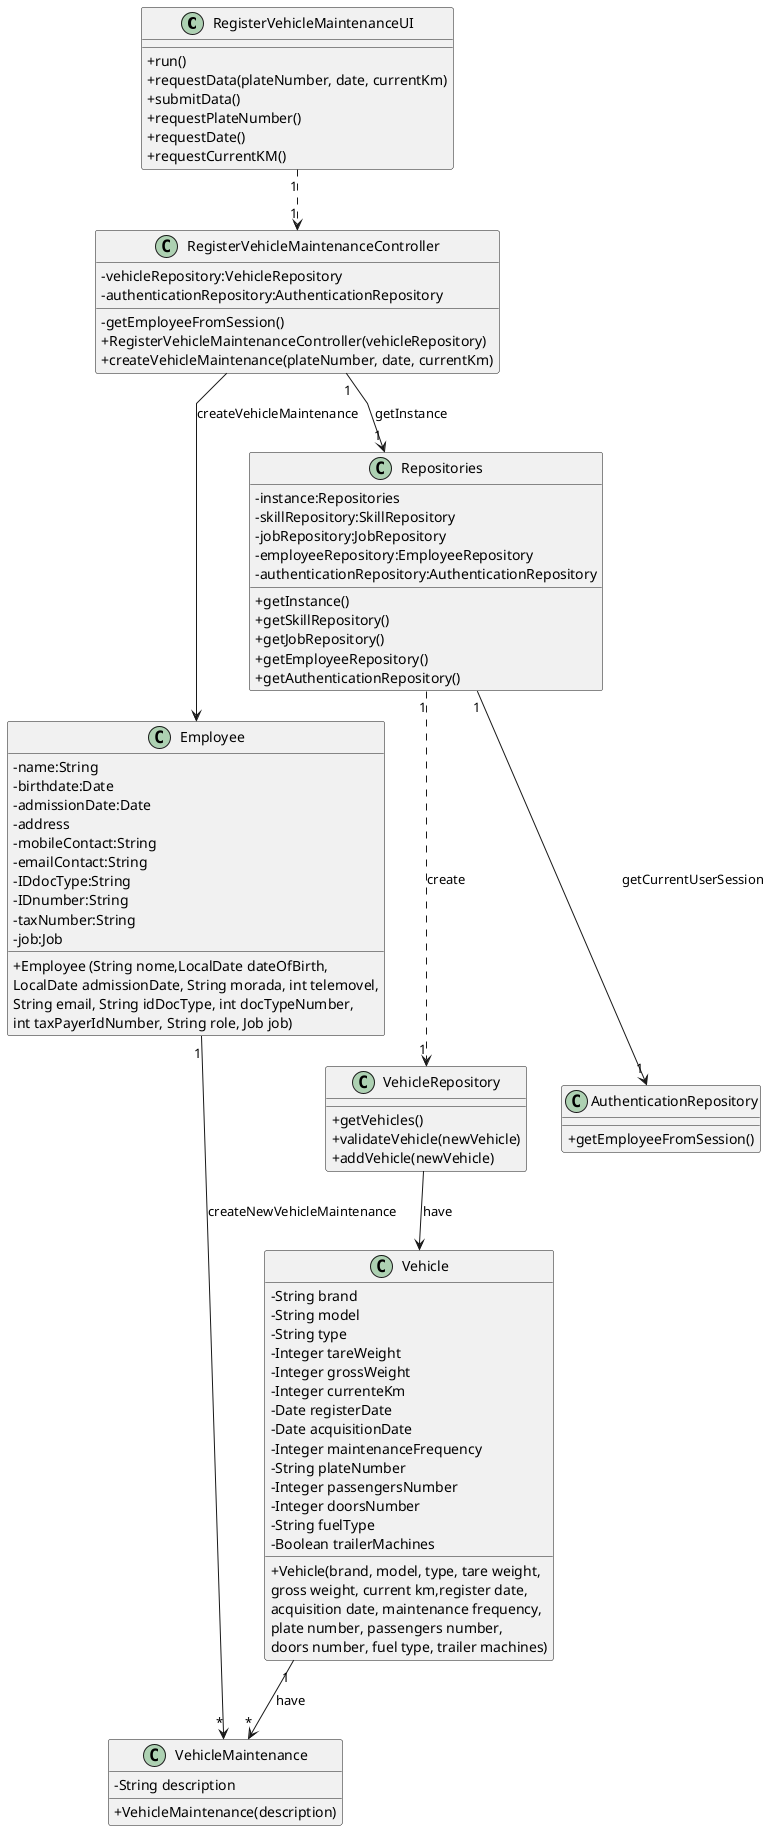 @startuml
'skinparam monochrome true
skinparam packageStyle rectangle
skinparam shadowing false
skinparam linetype polyline
'skinparam linetype orto

skinparam classAttributeIconSize 0

'left to right direction

class RegisterVehicleMaintenanceUI {
    +run()
    +requestData(plateNumber, date, currentKm)
    +submitData()
    +requestPlateNumber()
    +requestDate()
    +requestCurrentKM()
}

class RegisterVehicleMaintenanceController {
    - vehicleRepository:VehicleRepository
    - authenticationRepository:AuthenticationRepository

    - getEmployeeFromSession()
    + RegisterVehicleMaintenanceController(vehicleRepository)
    + createVehicleMaintenance(plateNumber, date, currentKm)
}

class Employee{
    -name:String
    -birthdate:Date
    -admissionDate:Date
    -address
    -mobileContact:String
    -emailContact:String
    -IDdocType:String
    -IDnumber:String
    -taxNumber:String
    -job:Job

    +Employee (String nome,LocalDate dateOfBirth,\nLocalDate admissionDate, String morada, int telemovel,\nString email, String idDocType, int docTypeNumber,\nint taxPayerIdNumber, String role, Job job)
}

class Repositories{
    - instance:Repositories
    - skillRepository:SkillRepository
    - jobRepository:JobRepository
    - employeeRepository:EmployeeRepository
    -authenticationRepository:AuthenticationRepository

    + getInstance()
    + getSkillRepository()
    + getJobRepository()
    + getEmployeeRepository()
    + getAuthenticationRepository()
}

class VehicleRepository{
    + getVehicles()
    + validateVehicle(newVehicle)
    + addVehicle(newVehicle)
}

class AuthenticationRepository{
    + getEmployeeFromSession()
}

class Vehicle {
    - String brand
    - String model
    - String type
    - Integer tareWeight
    - Integer grossWeight
    - Integer currenteKm
    - Date registerDate
    - Date acquisitionDate
    - Integer maintenanceFrequency
    - String plateNumber
    - Integer passengersNumber
    - Integer doorsNumber
    - String fuelType
    - Boolean trailerMachines

    + Vehicle(brand, model, type, tare weight, \ngross weight, current km,register date, \nacquisition date, maintenance frequency, \nplate number, passengers number,\ndoors number, fuel type, trailer machines)
}

class VehicleMaintenance {
    - String description

    + VehicleMaintenance(description)
}

RegisterVehicleMaintenanceUI "1" ..> "1" RegisterVehicleMaintenanceController

RegisterVehicleMaintenanceController "1" --> "1" Repositories : getInstance

Repositories "1" ..> "1" VehicleRepository : create

RegisterVehicleMaintenanceController --> Employee : createVehicleMaintenance

Repositories "1" --> "1" AuthenticationRepository : getCurrentUserSession

Employee "1" --> "*" VehicleMaintenance : createNewVehicleMaintenance

VehicleRepository --> Vehicle : have

Vehicle "1" --> "*" VehicleMaintenance : have

@enduml